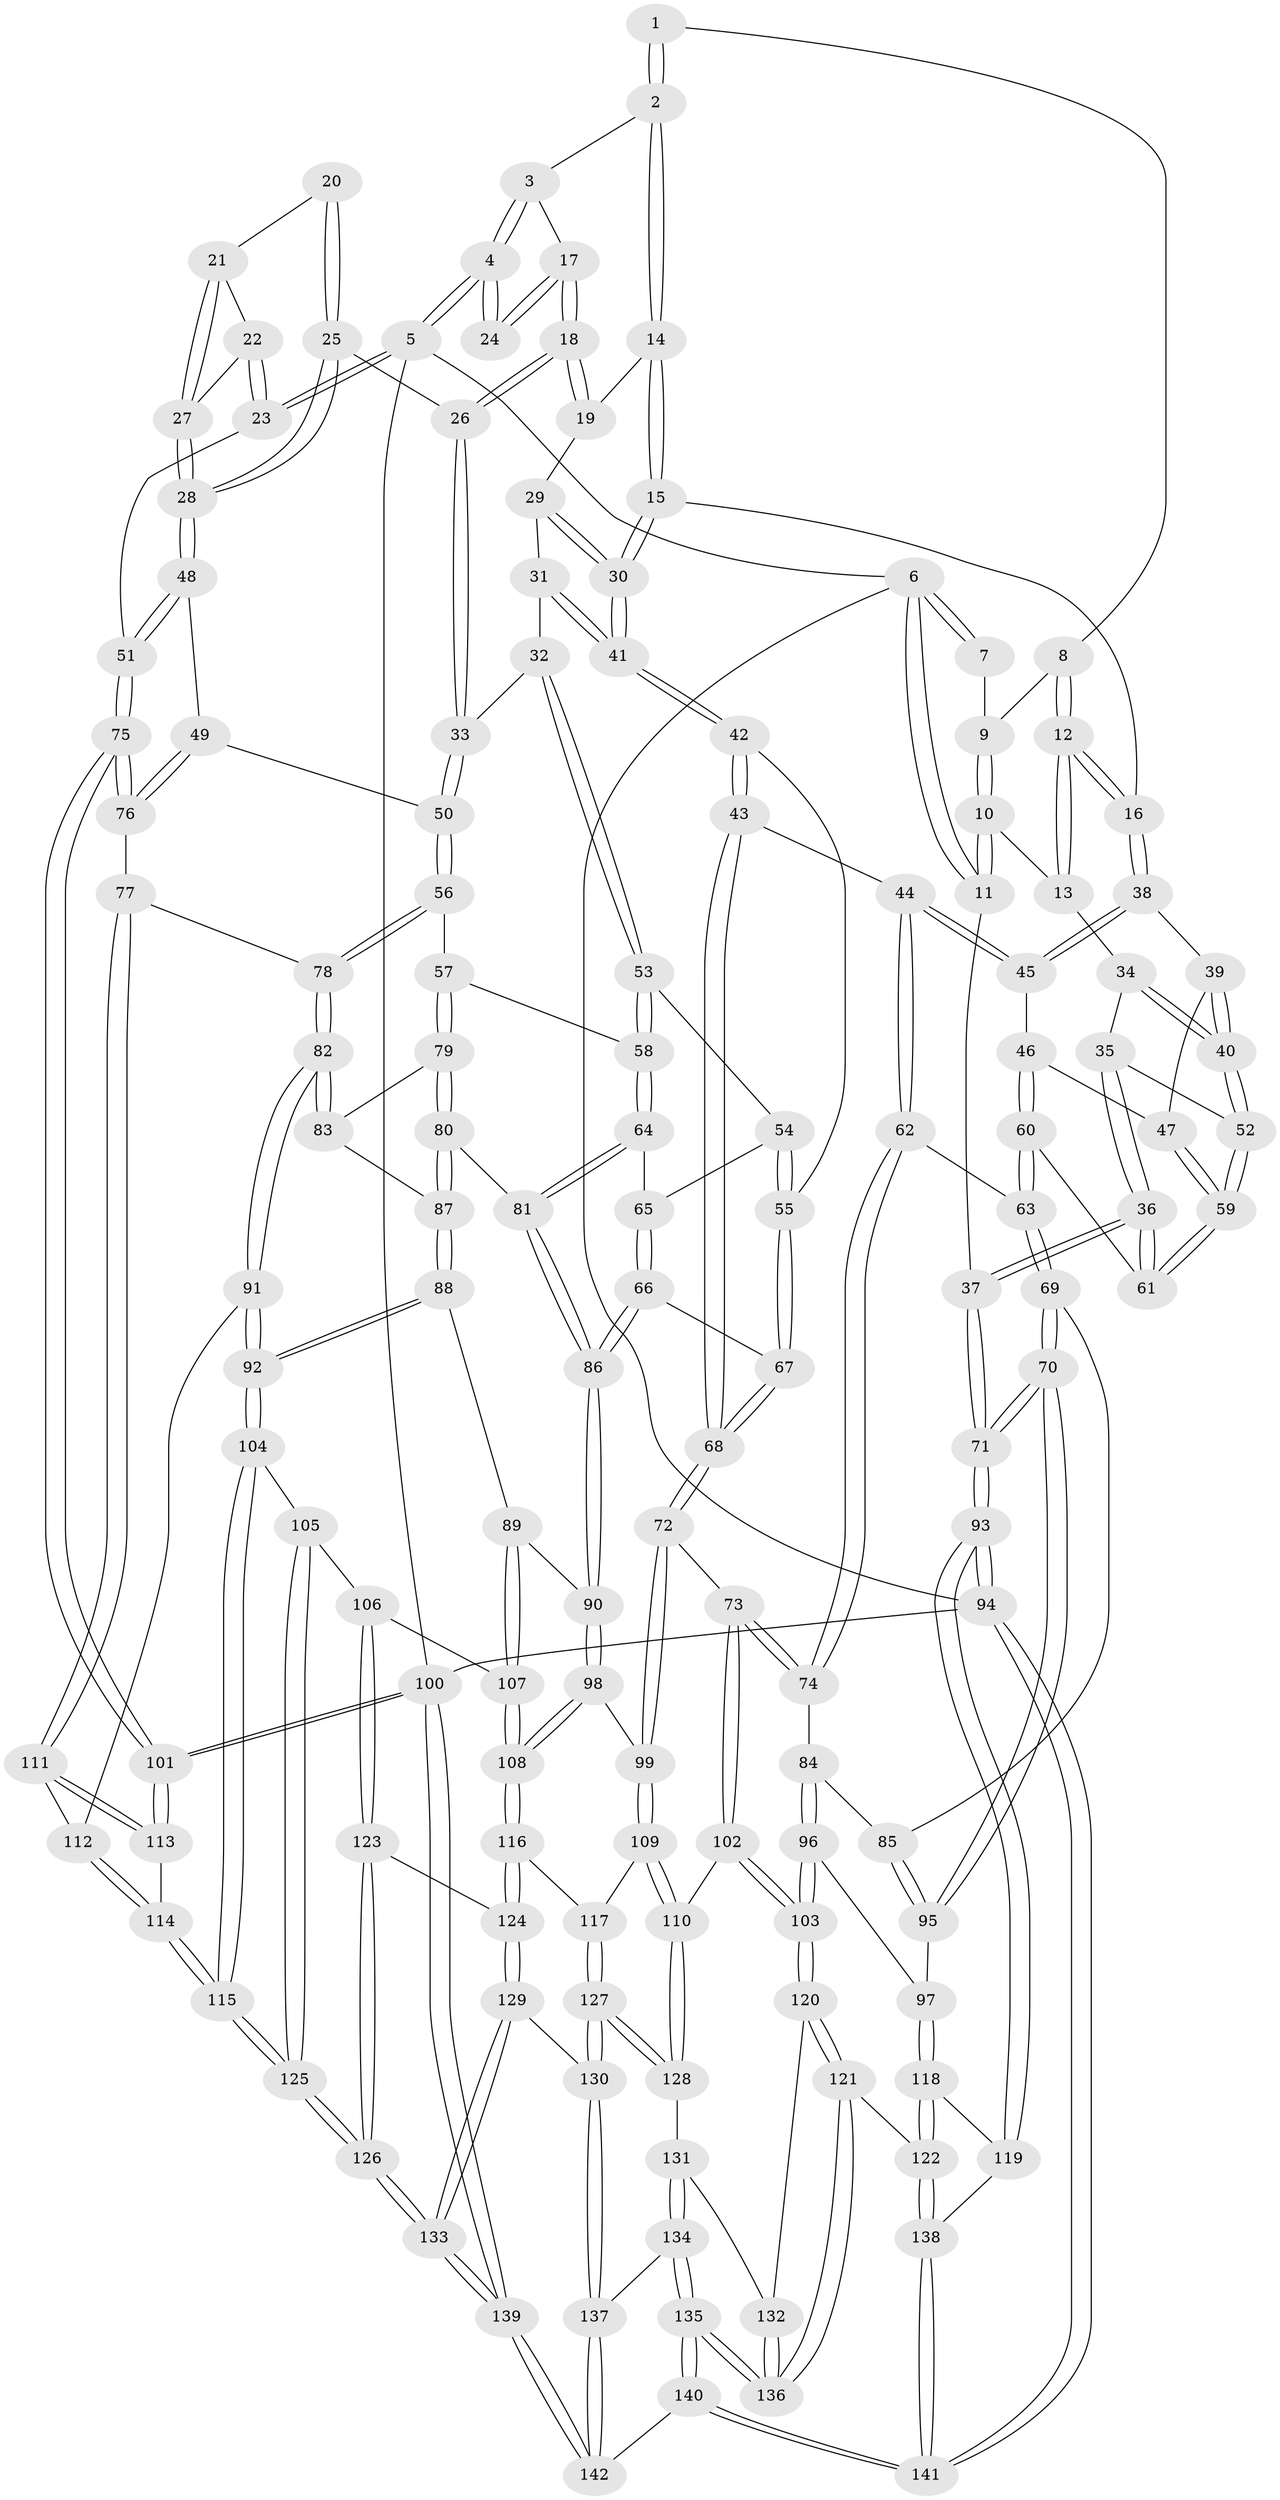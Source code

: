 // Generated by graph-tools (version 1.1) at 2025/51/03/09/25 03:51:06]
// undirected, 142 vertices, 352 edges
graph export_dot {
graph [start="1"]
  node [color=gray90,style=filled];
  1 [pos="+0.2926385329102162+0"];
  2 [pos="+0.41369990220565434+0"];
  3 [pos="+0.7141521366579421+0"];
  4 [pos="+1+0"];
  5 [pos="+1+0"];
  6 [pos="+0+0"];
  7 [pos="+0+0"];
  8 [pos="+0.16103050413532652+0.06437271693181201"];
  9 [pos="+0.15552438941795493+0.06384669466170204"];
  10 [pos="+0.02656331965697358+0.07347232213212325"];
  11 [pos="+0+0"];
  12 [pos="+0.24657918934379738+0.14335645087274804"];
  13 [pos="+0.08738784192825876+0.16987743358183055"];
  14 [pos="+0.41555014644164295+0"];
  15 [pos="+0.2737782253359361+0.14678172992769917"];
  16 [pos="+0.26549118006035277+0.14943604665333637"];
  17 [pos="+0.7283199409705209+0.04992852561131073"];
  18 [pos="+0.6803469616076177+0.15156038620239828"];
  19 [pos="+0.46918515324097715+0"];
  20 [pos="+0.8563762938198335+0.08878359746822277"];
  21 [pos="+0.866273523593226+0.08993457175306323"];
  22 [pos="+0.9802870776750382+0.032971936735293986"];
  23 [pos="+1+0"];
  24 [pos="+0.8169518572303179+0.05602533417145269"];
  25 [pos="+0.7859557793914995+0.16434051922069787"];
  26 [pos="+0.6811132575843916+0.15801894483685314"];
  27 [pos="+0.8915215920484273+0.21232181287248122"];
  28 [pos="+0.8910824273895805+0.21528092120384187"];
  29 [pos="+0.47138856157372394+0.1399489047806792"];
  30 [pos="+0.3718023572784079+0.22865421498092472"];
  31 [pos="+0.5466323067014772+0.20939504425443872"];
  32 [pos="+0.5942579230628989+0.22151704377617998"];
  33 [pos="+0.6771572233468831+0.16842560875126408"];
  34 [pos="+0.08635515337476823+0.17936995921020502"];
  35 [pos="+0.00757263217987634+0.25214720906608473"];
  36 [pos="+0+0.3277502527415772"];
  37 [pos="+0+0.33394316291849546"];
  38 [pos="+0.2552647466830216+0.1692914743655562"];
  39 [pos="+0.24946574399733076+0.1789543147086583"];
  40 [pos="+0.1312037936467337+0.26784149720864436"];
  41 [pos="+0.39458436652447887+0.2964567537081453"];
  42 [pos="+0.3942255808447402+0.3441033210916398"];
  43 [pos="+0.3586778345440743+0.36695575151626725"];
  44 [pos="+0.3319903301265299+0.3694402682477969"];
  45 [pos="+0.29041551657869863+0.34180217885789976"];
  46 [pos="+0.2515524058548087+0.3213591988723638"];
  47 [pos="+0.23009746681156584+0.2861806043983347"];
  48 [pos="+0.9230527672493201+0.2771510636309024"];
  49 [pos="+0.827930435965306+0.36172270885561625"];
  50 [pos="+0.7828796506077244+0.37665042008681543"];
  51 [pos="+1+0.2775456421314516"];
  52 [pos="+0.12810779301611078+0.2980907341443301"];
  53 [pos="+0.5709868799622763+0.332944124885151"];
  54 [pos="+0.4907598611681645+0.3658894069250629"];
  55 [pos="+0.44067150309016795+0.3659217952170889"];
  56 [pos="+0.7693754944082062+0.3944257430328715"];
  57 [pos="+0.7470922478614723+0.4015793803260484"];
  58 [pos="+0.6373119203874671+0.3846662933630849"];
  59 [pos="+0.12835696531513804+0.2992435198884449"];
  60 [pos="+0.12949233604596422+0.38051514769067263"];
  61 [pos="+0.1188345040785536+0.36255548623738426"];
  62 [pos="+0.21304167301447932+0.45258036199756135"];
  63 [pos="+0.1360376363274272+0.4036147370944828"];
  64 [pos="+0.5691781938671463+0.4824935289634029"];
  65 [pos="+0.5069696380927764+0.39202946570113506"];
  66 [pos="+0.5122278541651435+0.5589976354923836"];
  67 [pos="+0.47383282555805134+0.5434957803844421"];
  68 [pos="+0.3562271026854801+0.561818344357255"];
  69 [pos="+0.0572240001027737+0.491970161742302"];
  70 [pos="+0+0.5884647236245433"];
  71 [pos="+0+0.5896188067199472"];
  72 [pos="+0.33508511212179265+0.5800469443452367"];
  73 [pos="+0.28135628942652763+0.5908446705164231"];
  74 [pos="+0.23162901919425571+0.5584571618250038"];
  75 [pos="+1+0.5412157849719232"];
  76 [pos="+1+0.5580270576979107"];
  77 [pos="+0.9283375988234495+0.6131858970940861"];
  78 [pos="+0.8398556164188244+0.6120905485016958"];
  79 [pos="+0.6758087904283943+0.5021960086996735"];
  80 [pos="+0.5817601249928378+0.5351599892378973"];
  81 [pos="+0.5657190518814282+0.5320955808704512"];
  82 [pos="+0.7844893522634503+0.6531287853859685"];
  83 [pos="+0.7021342436468495+0.5639707771793478"];
  84 [pos="+0.19053048009359516+0.5704664079149143"];
  85 [pos="+0.17262976481413372+0.5737909019955112"];
  86 [pos="+0.5143884780349031+0.5599455634338845"];
  87 [pos="+0.6264022913394275+0.5839076381422836"];
  88 [pos="+0.6463892939756125+0.6271118131123595"];
  89 [pos="+0.5804801295458876+0.6391734709771782"];
  90 [pos="+0.5179952782880239+0.6189309217270269"];
  91 [pos="+0.7805122714039061+0.6585074200578837"];
  92 [pos="+0.7257835220533855+0.7042504559648948"];
  93 [pos="+0+0.7311095563709871"];
  94 [pos="+0+1"];
  95 [pos="+0.10538877698190004+0.6268068684906994"];
  96 [pos="+0.15371815174562536+0.7496901805936159"];
  97 [pos="+0.14898380145359774+0.7474705747493967"];
  98 [pos="+0.5014828227927426+0.6813435249831092"];
  99 [pos="+0.4262148592742735+0.7096369177688704"];
  100 [pos="+1+1"];
  101 [pos="+1+0.9042426971003433"];
  102 [pos="+0.24624374612012936+0.7600909238033903"];
  103 [pos="+0.2096552299253609+0.7824834105461551"];
  104 [pos="+0.7225377992276747+0.7099539705030031"];
  105 [pos="+0.6791288569501647+0.7534734924273946"];
  106 [pos="+0.6668243231238338+0.75625989485894"];
  107 [pos="+0.6645675550152408+0.756500126933792"];
  108 [pos="+0.5925752970118039+0.7725172430481035"];
  109 [pos="+0.39592119984883767+0.7690028390515162"];
  110 [pos="+0.37366619683927915+0.788391890972283"];
  111 [pos="+0.9465648606266367+0.8162651533191965"];
  112 [pos="+0.7870962862132327+0.6673764561552072"];
  113 [pos="+0.9545326753478227+0.8583368292507323"];
  114 [pos="+0.9169269997084539+0.8742830911594175"];
  115 [pos="+0.887642085585386+0.8932579145946813"];
  116 [pos="+0.5762173456824891+0.7941533615331267"];
  117 [pos="+0.5342252976969213+0.8159407145329584"];
  118 [pos="+0+0.7646602249766885"];
  119 [pos="+0+0.7607632552904129"];
  120 [pos="+0.19451520101920627+0.8563418066576644"];
  121 [pos="+0.18810620932069178+0.8766677222943006"];
  122 [pos="+0.1420482774769121+0.9069790613616922"];
  123 [pos="+0.6382484427053794+0.8990677381480139"];
  124 [pos="+0.5908701305496591+0.8853189966178123"];
  125 [pos="+0.7841774663816302+1"];
  126 [pos="+0.7751140805833401+1"];
  127 [pos="+0.4771294515594044+0.9029578676403898"];
  128 [pos="+0.3812744386142129+0.8221728973595565"];
  129 [pos="+0.5719485569107993+0.9223754545709519"];
  130 [pos="+0.4857849496827021+0.9669106513453705"];
  131 [pos="+0.3555694360736646+0.8828311853779014"];
  132 [pos="+0.3526741091578025+0.8839223309763385"];
  133 [pos="+0.7747121168813806+1"];
  134 [pos="+0.3719219808151712+0.93021837797214"];
  135 [pos="+0.29342270339004894+1"];
  136 [pos="+0.26037565345377905+0.9474582033960116"];
  137 [pos="+0.48391984674723043+0.9729169665872475"];
  138 [pos="+0.10653129706933498+0.9684815844059728"];
  139 [pos="+0.7571620919258533+1"];
  140 [pos="+0.3231843287239859+1"];
  141 [pos="+0+1"];
  142 [pos="+0.4921713971649994+1"];
  1 -- 2;
  1 -- 2;
  1 -- 8;
  2 -- 3;
  2 -- 14;
  2 -- 14;
  3 -- 4;
  3 -- 4;
  3 -- 17;
  4 -- 5;
  4 -- 5;
  4 -- 24;
  4 -- 24;
  5 -- 6;
  5 -- 23;
  5 -- 23;
  5 -- 100;
  6 -- 7;
  6 -- 7;
  6 -- 11;
  6 -- 11;
  6 -- 94;
  7 -- 9;
  8 -- 9;
  8 -- 12;
  8 -- 12;
  9 -- 10;
  9 -- 10;
  10 -- 11;
  10 -- 11;
  10 -- 13;
  11 -- 37;
  12 -- 13;
  12 -- 13;
  12 -- 16;
  12 -- 16;
  13 -- 34;
  14 -- 15;
  14 -- 15;
  14 -- 19;
  15 -- 16;
  15 -- 30;
  15 -- 30;
  16 -- 38;
  16 -- 38;
  17 -- 18;
  17 -- 18;
  17 -- 24;
  17 -- 24;
  18 -- 19;
  18 -- 19;
  18 -- 26;
  18 -- 26;
  19 -- 29;
  20 -- 21;
  20 -- 25;
  20 -- 25;
  21 -- 22;
  21 -- 27;
  21 -- 27;
  22 -- 23;
  22 -- 23;
  22 -- 27;
  23 -- 51;
  25 -- 26;
  25 -- 28;
  25 -- 28;
  26 -- 33;
  26 -- 33;
  27 -- 28;
  27 -- 28;
  28 -- 48;
  28 -- 48;
  29 -- 30;
  29 -- 30;
  29 -- 31;
  30 -- 41;
  30 -- 41;
  31 -- 32;
  31 -- 41;
  31 -- 41;
  32 -- 33;
  32 -- 53;
  32 -- 53;
  33 -- 50;
  33 -- 50;
  34 -- 35;
  34 -- 40;
  34 -- 40;
  35 -- 36;
  35 -- 36;
  35 -- 52;
  36 -- 37;
  36 -- 37;
  36 -- 61;
  36 -- 61;
  37 -- 71;
  37 -- 71;
  38 -- 39;
  38 -- 45;
  38 -- 45;
  39 -- 40;
  39 -- 40;
  39 -- 47;
  40 -- 52;
  40 -- 52;
  41 -- 42;
  41 -- 42;
  42 -- 43;
  42 -- 43;
  42 -- 55;
  43 -- 44;
  43 -- 68;
  43 -- 68;
  44 -- 45;
  44 -- 45;
  44 -- 62;
  44 -- 62;
  45 -- 46;
  46 -- 47;
  46 -- 60;
  46 -- 60;
  47 -- 59;
  47 -- 59;
  48 -- 49;
  48 -- 51;
  48 -- 51;
  49 -- 50;
  49 -- 76;
  49 -- 76;
  50 -- 56;
  50 -- 56;
  51 -- 75;
  51 -- 75;
  52 -- 59;
  52 -- 59;
  53 -- 54;
  53 -- 58;
  53 -- 58;
  54 -- 55;
  54 -- 55;
  54 -- 65;
  55 -- 67;
  55 -- 67;
  56 -- 57;
  56 -- 78;
  56 -- 78;
  57 -- 58;
  57 -- 79;
  57 -- 79;
  58 -- 64;
  58 -- 64;
  59 -- 61;
  59 -- 61;
  60 -- 61;
  60 -- 63;
  60 -- 63;
  62 -- 63;
  62 -- 74;
  62 -- 74;
  63 -- 69;
  63 -- 69;
  64 -- 65;
  64 -- 81;
  64 -- 81;
  65 -- 66;
  65 -- 66;
  66 -- 67;
  66 -- 86;
  66 -- 86;
  67 -- 68;
  67 -- 68;
  68 -- 72;
  68 -- 72;
  69 -- 70;
  69 -- 70;
  69 -- 85;
  70 -- 71;
  70 -- 71;
  70 -- 95;
  70 -- 95;
  71 -- 93;
  71 -- 93;
  72 -- 73;
  72 -- 99;
  72 -- 99;
  73 -- 74;
  73 -- 74;
  73 -- 102;
  73 -- 102;
  74 -- 84;
  75 -- 76;
  75 -- 76;
  75 -- 101;
  75 -- 101;
  76 -- 77;
  77 -- 78;
  77 -- 111;
  77 -- 111;
  78 -- 82;
  78 -- 82;
  79 -- 80;
  79 -- 80;
  79 -- 83;
  80 -- 81;
  80 -- 87;
  80 -- 87;
  81 -- 86;
  81 -- 86;
  82 -- 83;
  82 -- 83;
  82 -- 91;
  82 -- 91;
  83 -- 87;
  84 -- 85;
  84 -- 96;
  84 -- 96;
  85 -- 95;
  85 -- 95;
  86 -- 90;
  86 -- 90;
  87 -- 88;
  87 -- 88;
  88 -- 89;
  88 -- 92;
  88 -- 92;
  89 -- 90;
  89 -- 107;
  89 -- 107;
  90 -- 98;
  90 -- 98;
  91 -- 92;
  91 -- 92;
  91 -- 112;
  92 -- 104;
  92 -- 104;
  93 -- 94;
  93 -- 94;
  93 -- 119;
  93 -- 119;
  94 -- 141;
  94 -- 141;
  94 -- 100;
  95 -- 97;
  96 -- 97;
  96 -- 103;
  96 -- 103;
  97 -- 118;
  97 -- 118;
  98 -- 99;
  98 -- 108;
  98 -- 108;
  99 -- 109;
  99 -- 109;
  100 -- 101;
  100 -- 101;
  100 -- 139;
  100 -- 139;
  101 -- 113;
  101 -- 113;
  102 -- 103;
  102 -- 103;
  102 -- 110;
  103 -- 120;
  103 -- 120;
  104 -- 105;
  104 -- 115;
  104 -- 115;
  105 -- 106;
  105 -- 125;
  105 -- 125;
  106 -- 107;
  106 -- 123;
  106 -- 123;
  107 -- 108;
  107 -- 108;
  108 -- 116;
  108 -- 116;
  109 -- 110;
  109 -- 110;
  109 -- 117;
  110 -- 128;
  110 -- 128;
  111 -- 112;
  111 -- 113;
  111 -- 113;
  112 -- 114;
  112 -- 114;
  113 -- 114;
  114 -- 115;
  114 -- 115;
  115 -- 125;
  115 -- 125;
  116 -- 117;
  116 -- 124;
  116 -- 124;
  117 -- 127;
  117 -- 127;
  118 -- 119;
  118 -- 122;
  118 -- 122;
  119 -- 138;
  120 -- 121;
  120 -- 121;
  120 -- 132;
  121 -- 122;
  121 -- 136;
  121 -- 136;
  122 -- 138;
  122 -- 138;
  123 -- 124;
  123 -- 126;
  123 -- 126;
  124 -- 129;
  124 -- 129;
  125 -- 126;
  125 -- 126;
  126 -- 133;
  126 -- 133;
  127 -- 128;
  127 -- 128;
  127 -- 130;
  127 -- 130;
  128 -- 131;
  129 -- 130;
  129 -- 133;
  129 -- 133;
  130 -- 137;
  130 -- 137;
  131 -- 132;
  131 -- 134;
  131 -- 134;
  132 -- 136;
  132 -- 136;
  133 -- 139;
  133 -- 139;
  134 -- 135;
  134 -- 135;
  134 -- 137;
  135 -- 136;
  135 -- 136;
  135 -- 140;
  135 -- 140;
  137 -- 142;
  137 -- 142;
  138 -- 141;
  138 -- 141;
  139 -- 142;
  139 -- 142;
  140 -- 141;
  140 -- 141;
  140 -- 142;
}
